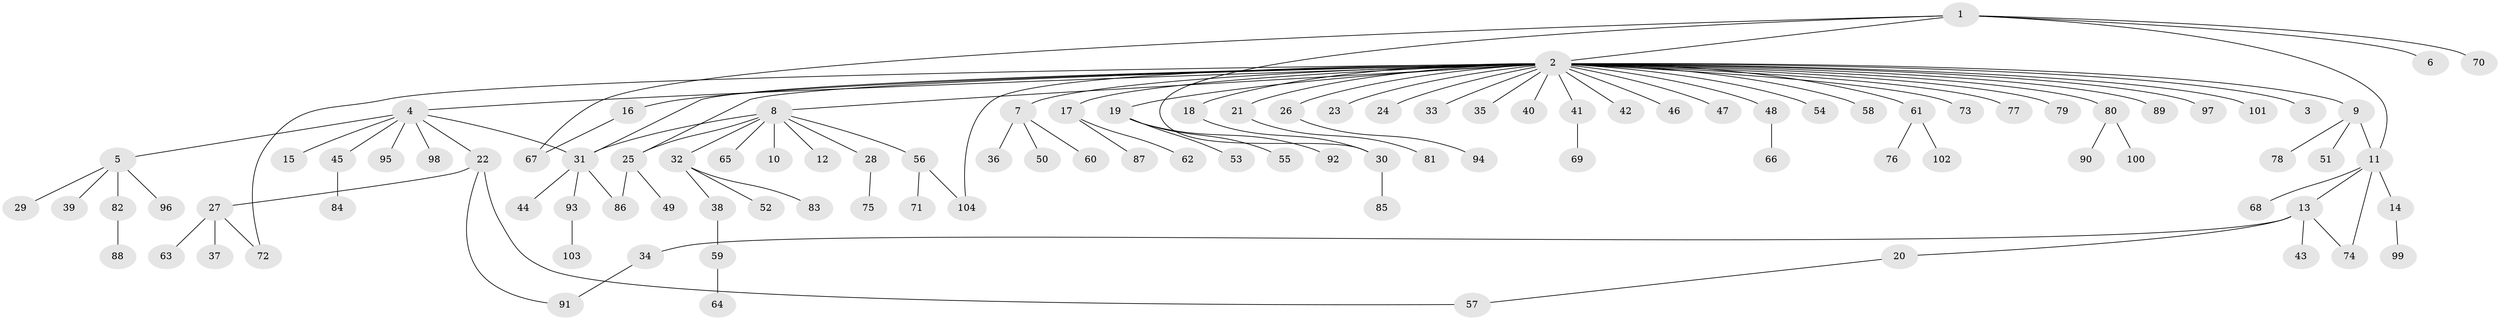 // Generated by graph-tools (version 1.1) at 2025/26/03/09/25 03:26:06]
// undirected, 104 vertices, 115 edges
graph export_dot {
graph [start="1"]
  node [color=gray90,style=filled];
  1;
  2;
  3;
  4;
  5;
  6;
  7;
  8;
  9;
  10;
  11;
  12;
  13;
  14;
  15;
  16;
  17;
  18;
  19;
  20;
  21;
  22;
  23;
  24;
  25;
  26;
  27;
  28;
  29;
  30;
  31;
  32;
  33;
  34;
  35;
  36;
  37;
  38;
  39;
  40;
  41;
  42;
  43;
  44;
  45;
  46;
  47;
  48;
  49;
  50;
  51;
  52;
  53;
  54;
  55;
  56;
  57;
  58;
  59;
  60;
  61;
  62;
  63;
  64;
  65;
  66;
  67;
  68;
  69;
  70;
  71;
  72;
  73;
  74;
  75;
  76;
  77;
  78;
  79;
  80;
  81;
  82;
  83;
  84;
  85;
  86;
  87;
  88;
  89;
  90;
  91;
  92;
  93;
  94;
  95;
  96;
  97;
  98;
  99;
  100;
  101;
  102;
  103;
  104;
  1 -- 2;
  1 -- 6;
  1 -- 11;
  1 -- 30;
  1 -- 67;
  1 -- 70;
  2 -- 3;
  2 -- 4;
  2 -- 7;
  2 -- 8;
  2 -- 9;
  2 -- 16;
  2 -- 17;
  2 -- 18;
  2 -- 19;
  2 -- 21;
  2 -- 23;
  2 -- 24;
  2 -- 25;
  2 -- 26;
  2 -- 31;
  2 -- 33;
  2 -- 35;
  2 -- 40;
  2 -- 41;
  2 -- 42;
  2 -- 46;
  2 -- 47;
  2 -- 48;
  2 -- 54;
  2 -- 58;
  2 -- 61;
  2 -- 72;
  2 -- 73;
  2 -- 77;
  2 -- 79;
  2 -- 80;
  2 -- 89;
  2 -- 97;
  2 -- 101;
  2 -- 104;
  4 -- 5;
  4 -- 15;
  4 -- 22;
  4 -- 31;
  4 -- 45;
  4 -- 95;
  4 -- 98;
  5 -- 29;
  5 -- 39;
  5 -- 82;
  5 -- 96;
  7 -- 36;
  7 -- 50;
  7 -- 60;
  8 -- 10;
  8 -- 12;
  8 -- 25;
  8 -- 28;
  8 -- 31;
  8 -- 32;
  8 -- 56;
  8 -- 65;
  9 -- 11;
  9 -- 51;
  9 -- 78;
  11 -- 13;
  11 -- 14;
  11 -- 68;
  11 -- 74;
  13 -- 20;
  13 -- 34;
  13 -- 43;
  13 -- 74;
  14 -- 99;
  16 -- 67;
  17 -- 62;
  17 -- 87;
  18 -- 30;
  19 -- 53;
  19 -- 55;
  19 -- 92;
  20 -- 57;
  21 -- 81;
  22 -- 27;
  22 -- 57;
  22 -- 91;
  25 -- 49;
  25 -- 86;
  26 -- 94;
  27 -- 37;
  27 -- 63;
  27 -- 72;
  28 -- 75;
  30 -- 85;
  31 -- 44;
  31 -- 86;
  31 -- 93;
  32 -- 38;
  32 -- 52;
  32 -- 83;
  34 -- 91;
  38 -- 59;
  41 -- 69;
  45 -- 84;
  48 -- 66;
  56 -- 71;
  56 -- 104;
  59 -- 64;
  61 -- 76;
  61 -- 102;
  80 -- 90;
  80 -- 100;
  82 -- 88;
  93 -- 103;
}
